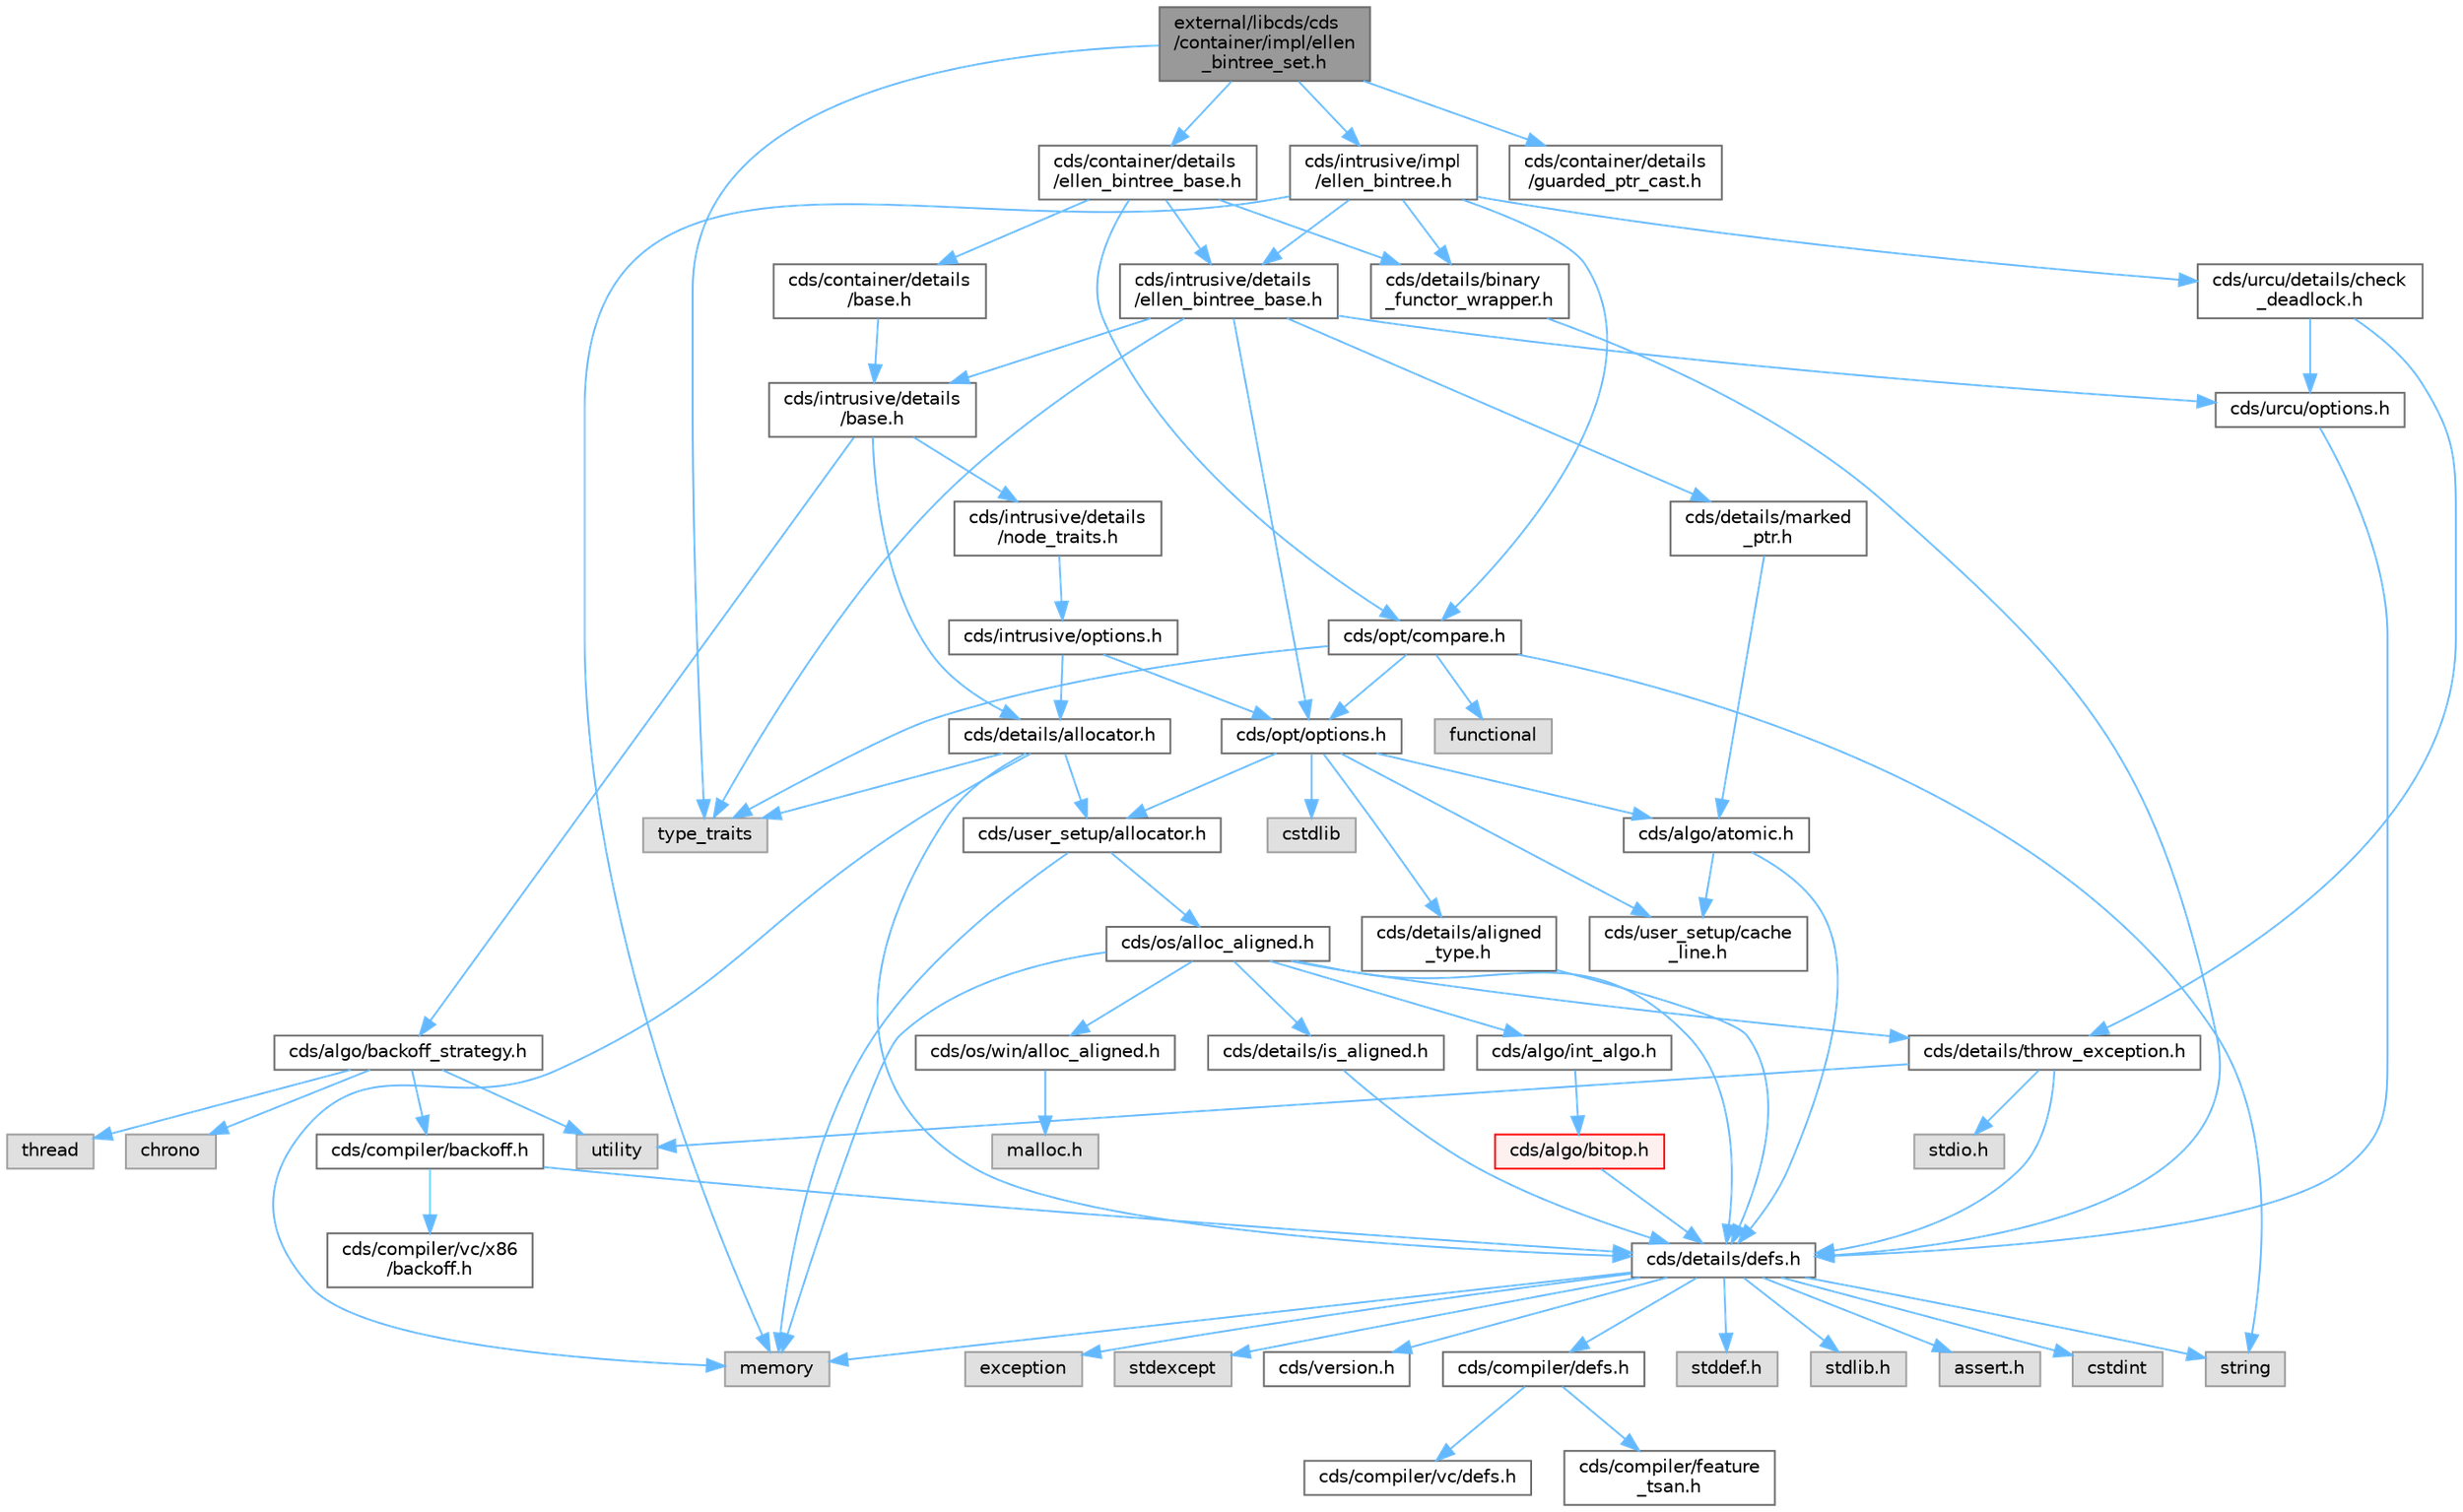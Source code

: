 digraph "external/libcds/cds/container/impl/ellen_bintree_set.h"
{
 // LATEX_PDF_SIZE
  bgcolor="transparent";
  edge [fontname=Helvetica,fontsize=10,labelfontname=Helvetica,labelfontsize=10];
  node [fontname=Helvetica,fontsize=10,shape=box,height=0.2,width=0.4];
  Node1 [id="Node000001",label="external/libcds/cds\l/container/impl/ellen\l_bintree_set.h",height=0.2,width=0.4,color="gray40", fillcolor="grey60", style="filled", fontcolor="black",tooltip=" "];
  Node1 -> Node2 [id="edge1_Node000001_Node000002",color="steelblue1",style="solid",tooltip=" "];
  Node2 [id="Node000002",label="type_traits",height=0.2,width=0.4,color="grey60", fillcolor="#E0E0E0", style="filled",tooltip=" "];
  Node1 -> Node3 [id="edge2_Node000001_Node000003",color="steelblue1",style="solid",tooltip=" "];
  Node3 [id="Node000003",label="cds/container/details\l/ellen_bintree_base.h",height=0.2,width=0.4,color="grey40", fillcolor="white", style="filled",URL="$container_2details_2ellen__bintree__base_8h.html",tooltip=" "];
  Node3 -> Node4 [id="edge3_Node000003_Node000004",color="steelblue1",style="solid",tooltip=" "];
  Node4 [id="Node000004",label="cds/intrusive/details\l/ellen_bintree_base.h",height=0.2,width=0.4,color="grey40", fillcolor="white", style="filled",URL="$intrusive_2details_2ellen__bintree__base_8h.html",tooltip=" "];
  Node4 -> Node2 [id="edge4_Node000004_Node000002",color="steelblue1",style="solid",tooltip=" "];
  Node4 -> Node5 [id="edge5_Node000004_Node000005",color="steelblue1",style="solid",tooltip=" "];
  Node5 [id="Node000005",label="cds/intrusive/details\l/base.h",height=0.2,width=0.4,color="grey40", fillcolor="white", style="filled",URL="$external_2libcds_2cds_2intrusive_2details_2base_8h.html",tooltip=" "];
  Node5 -> Node6 [id="edge6_Node000005_Node000006",color="steelblue1",style="solid",tooltip=" "];
  Node6 [id="Node000006",label="cds/intrusive/details\l/node_traits.h",height=0.2,width=0.4,color="grey40", fillcolor="white", style="filled",URL="$node__traits_8h.html",tooltip=" "];
  Node6 -> Node7 [id="edge7_Node000006_Node000007",color="steelblue1",style="solid",tooltip=" "];
  Node7 [id="Node000007",label="cds/intrusive/options.h",height=0.2,width=0.4,color="grey40", fillcolor="white", style="filled",URL="$intrusive_2options_8h.html",tooltip=" "];
  Node7 -> Node8 [id="edge8_Node000007_Node000008",color="steelblue1",style="solid",tooltip=" "];
  Node8 [id="Node000008",label="cds/opt/options.h",height=0.2,width=0.4,color="grey40", fillcolor="white", style="filled",URL="$opt_2options_8h.html",tooltip=" "];
  Node8 -> Node9 [id="edge9_Node000008_Node000009",color="steelblue1",style="solid",tooltip=" "];
  Node9 [id="Node000009",label="cstdlib",height=0.2,width=0.4,color="grey60", fillcolor="#E0E0E0", style="filled",tooltip=" "];
  Node8 -> Node10 [id="edge10_Node000008_Node000010",color="steelblue1",style="solid",tooltip=" "];
  Node10 [id="Node000010",label="cds/details/aligned\l_type.h",height=0.2,width=0.4,color="grey40", fillcolor="white", style="filled",URL="$aligned__type_8h.html",tooltip=" "];
  Node10 -> Node11 [id="edge11_Node000010_Node000011",color="steelblue1",style="solid",tooltip=" "];
  Node11 [id="Node000011",label="cds/details/defs.h",height=0.2,width=0.4,color="grey40", fillcolor="white", style="filled",URL="$details_2defs_8h.html",tooltip=" "];
  Node11 -> Node12 [id="edge12_Node000011_Node000012",color="steelblue1",style="solid",tooltip=" "];
  Node12 [id="Node000012",label="stddef.h",height=0.2,width=0.4,color="grey60", fillcolor="#E0E0E0", style="filled",tooltip=" "];
  Node11 -> Node13 [id="edge13_Node000011_Node000013",color="steelblue1",style="solid",tooltip=" "];
  Node13 [id="Node000013",label="stdlib.h",height=0.2,width=0.4,color="grey60", fillcolor="#E0E0E0", style="filled",tooltip=" "];
  Node11 -> Node14 [id="edge14_Node000011_Node000014",color="steelblue1",style="solid",tooltip=" "];
  Node14 [id="Node000014",label="assert.h",height=0.2,width=0.4,color="grey60", fillcolor="#E0E0E0", style="filled",tooltip=" "];
  Node11 -> Node15 [id="edge15_Node000011_Node000015",color="steelblue1",style="solid",tooltip=" "];
  Node15 [id="Node000015",label="cstdint",height=0.2,width=0.4,color="grey60", fillcolor="#E0E0E0", style="filled",tooltip=" "];
  Node11 -> Node16 [id="edge16_Node000011_Node000016",color="steelblue1",style="solid",tooltip=" "];
  Node16 [id="Node000016",label="exception",height=0.2,width=0.4,color="grey60", fillcolor="#E0E0E0", style="filled",tooltip=" "];
  Node11 -> Node17 [id="edge17_Node000011_Node000017",color="steelblue1",style="solid",tooltip=" "];
  Node17 [id="Node000017",label="stdexcept",height=0.2,width=0.4,color="grey60", fillcolor="#E0E0E0", style="filled",tooltip=" "];
  Node11 -> Node18 [id="edge18_Node000011_Node000018",color="steelblue1",style="solid",tooltip=" "];
  Node18 [id="Node000018",label="string",height=0.2,width=0.4,color="grey60", fillcolor="#E0E0E0", style="filled",tooltip=" "];
  Node11 -> Node19 [id="edge19_Node000011_Node000019",color="steelblue1",style="solid",tooltip=" "];
  Node19 [id="Node000019",label="memory",height=0.2,width=0.4,color="grey60", fillcolor="#E0E0E0", style="filled",tooltip=" "];
  Node11 -> Node20 [id="edge20_Node000011_Node000020",color="steelblue1",style="solid",tooltip=" "];
  Node20 [id="Node000020",label="cds/version.h",height=0.2,width=0.4,color="grey40", fillcolor="white", style="filled",URL="$external_2libcds_2cds_2version_8h.html",tooltip=" "];
  Node11 -> Node21 [id="edge21_Node000011_Node000021",color="steelblue1",style="solid",tooltip=" "];
  Node21 [id="Node000021",label="cds/compiler/defs.h",height=0.2,width=0.4,color="grey40", fillcolor="white", style="filled",URL="$compiler_2defs_8h.html",tooltip=" "];
  Node21 -> Node22 [id="edge22_Node000021_Node000022",color="steelblue1",style="solid",tooltip=" "];
  Node22 [id="Node000022",label="cds/compiler/vc/defs.h",height=0.2,width=0.4,color="grey40", fillcolor="white", style="filled",URL="$compiler_2vc_2defs_8h.html",tooltip=" "];
  Node21 -> Node23 [id="edge23_Node000021_Node000023",color="steelblue1",style="solid",tooltip=" "];
  Node23 [id="Node000023",label="cds/compiler/feature\l_tsan.h",height=0.2,width=0.4,color="grey40", fillcolor="white", style="filled",URL="$feature__tsan_8h.html",tooltip=" "];
  Node8 -> Node24 [id="edge24_Node000008_Node000024",color="steelblue1",style="solid",tooltip=" "];
  Node24 [id="Node000024",label="cds/user_setup/allocator.h",height=0.2,width=0.4,color="grey40", fillcolor="white", style="filled",URL="$external_2libcds_2cds_2user__setup_2allocator_8h.html",tooltip="Default implementation of allocator classes."];
  Node24 -> Node19 [id="edge25_Node000024_Node000019",color="steelblue1",style="solid",tooltip=" "];
  Node24 -> Node25 [id="edge26_Node000024_Node000025",color="steelblue1",style="solid",tooltip=" "];
  Node25 [id="Node000025",label="cds/os/alloc_aligned.h",height=0.2,width=0.4,color="grey40", fillcolor="white", style="filled",URL="$alloc__aligned_8h.html",tooltip=" "];
  Node25 -> Node11 [id="edge27_Node000025_Node000011",color="steelblue1",style="solid",tooltip=" "];
  Node25 -> Node26 [id="edge28_Node000025_Node000026",color="steelblue1",style="solid",tooltip=" "];
  Node26 [id="Node000026",label="cds/os/win/alloc_aligned.h",height=0.2,width=0.4,color="grey40", fillcolor="white", style="filled",URL="$win_2alloc__aligned_8h.html",tooltip=" "];
  Node26 -> Node27 [id="edge29_Node000026_Node000027",color="steelblue1",style="solid",tooltip=" "];
  Node27 [id="Node000027",label="malloc.h",height=0.2,width=0.4,color="grey60", fillcolor="#E0E0E0", style="filled",tooltip=" "];
  Node25 -> Node19 [id="edge30_Node000025_Node000019",color="steelblue1",style="solid",tooltip=" "];
  Node25 -> Node28 [id="edge31_Node000025_Node000028",color="steelblue1",style="solid",tooltip=" "];
  Node28 [id="Node000028",label="cds/details/is_aligned.h",height=0.2,width=0.4,color="grey40", fillcolor="white", style="filled",URL="$is__aligned_8h.html",tooltip=" "];
  Node28 -> Node11 [id="edge32_Node000028_Node000011",color="steelblue1",style="solid",tooltip=" "];
  Node25 -> Node29 [id="edge33_Node000025_Node000029",color="steelblue1",style="solid",tooltip=" "];
  Node29 [id="Node000029",label="cds/algo/int_algo.h",height=0.2,width=0.4,color="grey40", fillcolor="white", style="filled",URL="$int__algo_8h.html",tooltip=" "];
  Node29 -> Node30 [id="edge34_Node000029_Node000030",color="steelblue1",style="solid",tooltip=" "];
  Node30 [id="Node000030",label="cds/algo/bitop.h",height=0.2,width=0.4,color="red", fillcolor="#FFF0F0", style="filled",URL="$algo_2bitop_8h.html",tooltip=" "];
  Node30 -> Node11 [id="edge35_Node000030_Node000011",color="steelblue1",style="solid",tooltip=" "];
  Node25 -> Node36 [id="edge36_Node000025_Node000036",color="steelblue1",style="solid",tooltip=" "];
  Node36 [id="Node000036",label="cds/details/throw_exception.h",height=0.2,width=0.4,color="grey40", fillcolor="white", style="filled",URL="$throw__exception_8h.html",tooltip=" "];
  Node36 -> Node11 [id="edge37_Node000036_Node000011",color="steelblue1",style="solid",tooltip=" "];
  Node36 -> Node37 [id="edge38_Node000036_Node000037",color="steelblue1",style="solid",tooltip=" "];
  Node37 [id="Node000037",label="stdio.h",height=0.2,width=0.4,color="grey60", fillcolor="#E0E0E0", style="filled",tooltip=" "];
  Node36 -> Node38 [id="edge39_Node000036_Node000038",color="steelblue1",style="solid",tooltip=" "];
  Node38 [id="Node000038",label="utility",height=0.2,width=0.4,color="grey60", fillcolor="#E0E0E0", style="filled",tooltip=" "];
  Node8 -> Node39 [id="edge40_Node000008_Node000039",color="steelblue1",style="solid",tooltip=" "];
  Node39 [id="Node000039",label="cds/user_setup/cache\l_line.h",height=0.2,width=0.4,color="grey40", fillcolor="white", style="filled",URL="$cache__line_8h.html",tooltip="Cache-line size definition"];
  Node8 -> Node40 [id="edge41_Node000008_Node000040",color="steelblue1",style="solid",tooltip=" "];
  Node40 [id="Node000040",label="cds/algo/atomic.h",height=0.2,width=0.4,color="grey40", fillcolor="white", style="filled",URL="$external_2libcds_2cds_2algo_2atomic_8h.html",tooltip=" "];
  Node40 -> Node11 [id="edge42_Node000040_Node000011",color="steelblue1",style="solid",tooltip=" "];
  Node40 -> Node39 [id="edge43_Node000040_Node000039",color="steelblue1",style="solid",tooltip=" "];
  Node7 -> Node41 [id="edge44_Node000007_Node000041",color="steelblue1",style="solid",tooltip=" "];
  Node41 [id="Node000041",label="cds/details/allocator.h",height=0.2,width=0.4,color="grey40", fillcolor="white", style="filled",URL="$external_2libcds_2cds_2details_2allocator_8h.html",tooltip=" "];
  Node41 -> Node2 [id="edge45_Node000041_Node000002",color="steelblue1",style="solid",tooltip=" "];
  Node41 -> Node19 [id="edge46_Node000041_Node000019",color="steelblue1",style="solid",tooltip=" "];
  Node41 -> Node11 [id="edge47_Node000041_Node000011",color="steelblue1",style="solid",tooltip=" "];
  Node41 -> Node24 [id="edge48_Node000041_Node000024",color="steelblue1",style="solid",tooltip=" "];
  Node5 -> Node41 [id="edge49_Node000005_Node000041",color="steelblue1",style="solid",tooltip=" "];
  Node5 -> Node42 [id="edge50_Node000005_Node000042",color="steelblue1",style="solid",tooltip=" "];
  Node42 [id="Node000042",label="cds/algo/backoff_strategy.h",height=0.2,width=0.4,color="grey40", fillcolor="white", style="filled",URL="$backoff__strategy_8h.html",tooltip=" "];
  Node42 -> Node38 [id="edge51_Node000042_Node000038",color="steelblue1",style="solid",tooltip=" "];
  Node42 -> Node34 [id="edge52_Node000042_Node000034",color="steelblue1",style="solid",tooltip=" "];
  Node34 [id="Node000034",label="thread",height=0.2,width=0.4,color="grey60", fillcolor="#E0E0E0", style="filled",tooltip=" "];
  Node42 -> Node43 [id="edge53_Node000042_Node000043",color="steelblue1",style="solid",tooltip=" "];
  Node43 [id="Node000043",label="chrono",height=0.2,width=0.4,color="grey60", fillcolor="#E0E0E0", style="filled",tooltip=" "];
  Node42 -> Node44 [id="edge54_Node000042_Node000044",color="steelblue1",style="solid",tooltip=" "];
  Node44 [id="Node000044",label="cds/compiler/backoff.h",height=0.2,width=0.4,color="grey40", fillcolor="white", style="filled",URL="$backoff_8h.html",tooltip=" "];
  Node44 -> Node11 [id="edge55_Node000044_Node000011",color="steelblue1",style="solid",tooltip=" "];
  Node44 -> Node45 [id="edge56_Node000044_Node000045",color="steelblue1",style="solid",tooltip=" "];
  Node45 [id="Node000045",label="cds/compiler/vc/x86\l/backoff.h",height=0.2,width=0.4,color="grey40", fillcolor="white", style="filled",URL="$vc_2x86_2backoff_8h.html",tooltip=" "];
  Node4 -> Node8 [id="edge57_Node000004_Node000008",color="steelblue1",style="solid",tooltip=" "];
  Node4 -> Node46 [id="edge58_Node000004_Node000046",color="steelblue1",style="solid",tooltip=" "];
  Node46 [id="Node000046",label="cds/urcu/options.h",height=0.2,width=0.4,color="grey40", fillcolor="white", style="filled",URL="$urcu_2options_8h.html",tooltip=" "];
  Node46 -> Node11 [id="edge59_Node000046_Node000011",color="steelblue1",style="solid",tooltip=" "];
  Node4 -> Node47 [id="edge60_Node000004_Node000047",color="steelblue1",style="solid",tooltip=" "];
  Node47 [id="Node000047",label="cds/details/marked\l_ptr.h",height=0.2,width=0.4,color="grey40", fillcolor="white", style="filled",URL="$marked__ptr_8h.html",tooltip=" "];
  Node47 -> Node40 [id="edge61_Node000047_Node000040",color="steelblue1",style="solid",tooltip=" "];
  Node3 -> Node48 [id="edge62_Node000003_Node000048",color="steelblue1",style="solid",tooltip=" "];
  Node48 [id="Node000048",label="cds/container/details\l/base.h",height=0.2,width=0.4,color="grey40", fillcolor="white", style="filled",URL="$external_2libcds_2cds_2container_2details_2base_8h.html",tooltip=" "];
  Node48 -> Node5 [id="edge63_Node000048_Node000005",color="steelblue1",style="solid",tooltip=" "];
  Node3 -> Node49 [id="edge64_Node000003_Node000049",color="steelblue1",style="solid",tooltip=" "];
  Node49 [id="Node000049",label="cds/opt/compare.h",height=0.2,width=0.4,color="grey40", fillcolor="white", style="filled",URL="$external_2libcds_2cds_2opt_2compare_8h.html",tooltip=" "];
  Node49 -> Node2 [id="edge65_Node000049_Node000002",color="steelblue1",style="solid",tooltip=" "];
  Node49 -> Node50 [id="edge66_Node000049_Node000050",color="steelblue1",style="solid",tooltip=" "];
  Node50 [id="Node000050",label="functional",height=0.2,width=0.4,color="grey60", fillcolor="#E0E0E0", style="filled",tooltip=" "];
  Node49 -> Node18 [id="edge67_Node000049_Node000018",color="steelblue1",style="solid",tooltip=" "];
  Node49 -> Node8 [id="edge68_Node000049_Node000008",color="steelblue1",style="solid",tooltip=" "];
  Node3 -> Node51 [id="edge69_Node000003_Node000051",color="steelblue1",style="solid",tooltip=" "];
  Node51 [id="Node000051",label="cds/details/binary\l_functor_wrapper.h",height=0.2,width=0.4,color="grey40", fillcolor="white", style="filled",URL="$binary__functor__wrapper_8h.html",tooltip=" "];
  Node51 -> Node11 [id="edge70_Node000051_Node000011",color="steelblue1",style="solid",tooltip=" "];
  Node1 -> Node52 [id="edge71_Node000001_Node000052",color="steelblue1",style="solid",tooltip=" "];
  Node52 [id="Node000052",label="cds/intrusive/impl\l/ellen_bintree.h",height=0.2,width=0.4,color="grey40", fillcolor="white", style="filled",URL="$ellen__bintree_8h.html",tooltip=" "];
  Node52 -> Node19 [id="edge72_Node000052_Node000019",color="steelblue1",style="solid",tooltip=" "];
  Node52 -> Node4 [id="edge73_Node000052_Node000004",color="steelblue1",style="solid",tooltip=" "];
  Node52 -> Node49 [id="edge74_Node000052_Node000049",color="steelblue1",style="solid",tooltip=" "];
  Node52 -> Node51 [id="edge75_Node000052_Node000051",color="steelblue1",style="solid",tooltip=" "];
  Node52 -> Node53 [id="edge76_Node000052_Node000053",color="steelblue1",style="solid",tooltip=" "];
  Node53 [id="Node000053",label="cds/urcu/details/check\l_deadlock.h",height=0.2,width=0.4,color="grey40", fillcolor="white", style="filled",URL="$check__deadlock_8h.html",tooltip=" "];
  Node53 -> Node46 [id="edge77_Node000053_Node000046",color="steelblue1",style="solid",tooltip=" "];
  Node53 -> Node36 [id="edge78_Node000053_Node000036",color="steelblue1",style="solid",tooltip=" "];
  Node1 -> Node54 [id="edge79_Node000001_Node000054",color="steelblue1",style="solid",tooltip=" "];
  Node54 [id="Node000054",label="cds/container/details\l/guarded_ptr_cast.h",height=0.2,width=0.4,color="grey40", fillcolor="white", style="filled",URL="$guarded__ptr__cast_8h.html",tooltip=" "];
}

